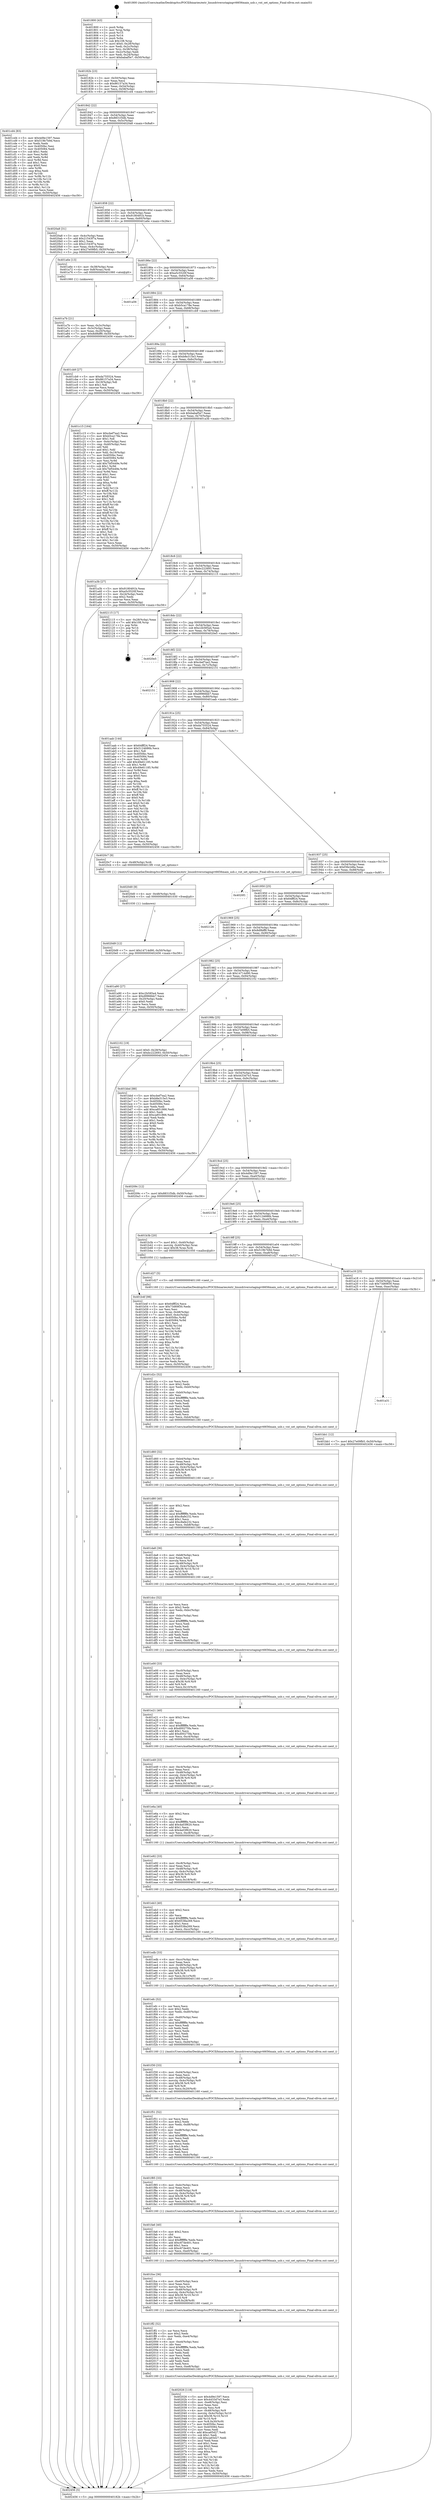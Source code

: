 digraph "0x401800" {
  label = "0x401800 (/mnt/c/Users/mathe/Desktop/tcc/POCII/binaries/extr_linuxdriversstagingvt6656main_usb.c_vnt_set_options_Final-ollvm.out::main(0))"
  labelloc = "t"
  node[shape=record]

  Entry [label="",width=0.3,height=0.3,shape=circle,fillcolor=black,style=filled]
  "0x40182b" [label="{
     0x40182b [23]\l
     | [instrs]\l
     &nbsp;&nbsp;0x40182b \<+3\>: mov -0x50(%rbp),%eax\l
     &nbsp;&nbsp;0x40182e \<+2\>: mov %eax,%ecx\l
     &nbsp;&nbsp;0x401830 \<+6\>: sub $0x86157a34,%ecx\l
     &nbsp;&nbsp;0x401836 \<+3\>: mov %eax,-0x54(%rbp)\l
     &nbsp;&nbsp;0x401839 \<+3\>: mov %ecx,-0x58(%rbp)\l
     &nbsp;&nbsp;0x40183c \<+6\>: je 0000000000401cd4 \<main+0x4d4\>\l
  }"]
  "0x401cd4" [label="{
     0x401cd4 [83]\l
     | [instrs]\l
     &nbsp;&nbsp;0x401cd4 \<+5\>: mov $0x4d9e1597,%eax\l
     &nbsp;&nbsp;0x401cd9 \<+5\>: mov $0x519b7b9d,%ecx\l
     &nbsp;&nbsp;0x401cde \<+2\>: xor %edx,%edx\l
     &nbsp;&nbsp;0x401ce0 \<+7\>: mov 0x4050bc,%esi\l
     &nbsp;&nbsp;0x401ce7 \<+7\>: mov 0x405084,%edi\l
     &nbsp;&nbsp;0x401cee \<+3\>: sub $0x1,%edx\l
     &nbsp;&nbsp;0x401cf1 \<+3\>: mov %esi,%r8d\l
     &nbsp;&nbsp;0x401cf4 \<+3\>: add %edx,%r8d\l
     &nbsp;&nbsp;0x401cf7 \<+4\>: imul %r8d,%esi\l
     &nbsp;&nbsp;0x401cfb \<+3\>: and $0x1,%esi\l
     &nbsp;&nbsp;0x401cfe \<+3\>: cmp $0x0,%esi\l
     &nbsp;&nbsp;0x401d01 \<+4\>: sete %r9b\l
     &nbsp;&nbsp;0x401d05 \<+3\>: cmp $0xa,%edi\l
     &nbsp;&nbsp;0x401d08 \<+4\>: setl %r10b\l
     &nbsp;&nbsp;0x401d0c \<+3\>: mov %r9b,%r11b\l
     &nbsp;&nbsp;0x401d0f \<+3\>: and %r10b,%r11b\l
     &nbsp;&nbsp;0x401d12 \<+3\>: xor %r10b,%r9b\l
     &nbsp;&nbsp;0x401d15 \<+3\>: or %r9b,%r11b\l
     &nbsp;&nbsp;0x401d18 \<+4\>: test $0x1,%r11b\l
     &nbsp;&nbsp;0x401d1c \<+3\>: cmovne %ecx,%eax\l
     &nbsp;&nbsp;0x401d1f \<+3\>: mov %eax,-0x50(%rbp)\l
     &nbsp;&nbsp;0x401d22 \<+5\>: jmp 0000000000402456 \<main+0xc56\>\l
  }"]
  "0x401842" [label="{
     0x401842 [22]\l
     | [instrs]\l
     &nbsp;&nbsp;0x401842 \<+5\>: jmp 0000000000401847 \<main+0x47\>\l
     &nbsp;&nbsp;0x401847 \<+3\>: mov -0x54(%rbp),%eax\l
     &nbsp;&nbsp;0x40184a \<+5\>: sub $0x8831f3db,%eax\l
     &nbsp;&nbsp;0x40184f \<+3\>: mov %eax,-0x5c(%rbp)\l
     &nbsp;&nbsp;0x401852 \<+6\>: je 00000000004020a8 \<main+0x8a8\>\l
  }"]
  Exit [label="",width=0.3,height=0.3,shape=circle,fillcolor=black,style=filled,peripheries=2]
  "0x4020a8" [label="{
     0x4020a8 [31]\l
     | [instrs]\l
     &nbsp;&nbsp;0x4020a8 \<+3\>: mov -0x4c(%rbp),%eax\l
     &nbsp;&nbsp;0x4020ab \<+5\>: add $0x21543f7a,%eax\l
     &nbsp;&nbsp;0x4020b0 \<+3\>: add $0x1,%eax\l
     &nbsp;&nbsp;0x4020b3 \<+5\>: sub $0x21543f7a,%eax\l
     &nbsp;&nbsp;0x4020b8 \<+3\>: mov %eax,-0x4c(%rbp)\l
     &nbsp;&nbsp;0x4020bb \<+7\>: movl $0x27e09fb5,-0x50(%rbp)\l
     &nbsp;&nbsp;0x4020c2 \<+5\>: jmp 0000000000402456 \<main+0xc56\>\l
  }"]
  "0x401858" [label="{
     0x401858 [22]\l
     | [instrs]\l
     &nbsp;&nbsp;0x401858 \<+5\>: jmp 000000000040185d \<main+0x5d\>\l
     &nbsp;&nbsp;0x40185d \<+3\>: mov -0x54(%rbp),%eax\l
     &nbsp;&nbsp;0x401860 \<+5\>: sub $0x9180491b,%eax\l
     &nbsp;&nbsp;0x401865 \<+3\>: mov %eax,-0x60(%rbp)\l
     &nbsp;&nbsp;0x401868 \<+6\>: je 0000000000401a6e \<main+0x26e\>\l
  }"]
  "0x4020d9" [label="{
     0x4020d9 [12]\l
     | [instrs]\l
     &nbsp;&nbsp;0x4020d9 \<+7\>: movl $0x14714d90,-0x50(%rbp)\l
     &nbsp;&nbsp;0x4020e0 \<+5\>: jmp 0000000000402456 \<main+0xc56\>\l
  }"]
  "0x401a6e" [label="{
     0x401a6e [13]\l
     | [instrs]\l
     &nbsp;&nbsp;0x401a6e \<+4\>: mov -0x38(%rbp),%rax\l
     &nbsp;&nbsp;0x401a72 \<+4\>: mov 0x8(%rax),%rdi\l
     &nbsp;&nbsp;0x401a76 \<+5\>: call 0000000000401060 \<atoi@plt\>\l
     | [calls]\l
     &nbsp;&nbsp;0x401060 \{1\} (unknown)\l
  }"]
  "0x40186e" [label="{
     0x40186e [22]\l
     | [instrs]\l
     &nbsp;&nbsp;0x40186e \<+5\>: jmp 0000000000401873 \<main+0x73\>\l
     &nbsp;&nbsp;0x401873 \<+3\>: mov -0x54(%rbp),%eax\l
     &nbsp;&nbsp;0x401876 \<+5\>: sub $0xa5c5520f,%eax\l
     &nbsp;&nbsp;0x40187b \<+3\>: mov %eax,-0x64(%rbp)\l
     &nbsp;&nbsp;0x40187e \<+6\>: je 0000000000401a56 \<main+0x256\>\l
  }"]
  "0x4020d0" [label="{
     0x4020d0 [9]\l
     | [instrs]\l
     &nbsp;&nbsp;0x4020d0 \<+4\>: mov -0x48(%rbp),%rdi\l
     &nbsp;&nbsp;0x4020d4 \<+5\>: call 0000000000401030 \<free@plt\>\l
     | [calls]\l
     &nbsp;&nbsp;0x401030 \{1\} (unknown)\l
  }"]
  "0x401a56" [label="{
     0x401a56\l
  }", style=dashed]
  "0x401884" [label="{
     0x401884 [22]\l
     | [instrs]\l
     &nbsp;&nbsp;0x401884 \<+5\>: jmp 0000000000401889 \<main+0x89\>\l
     &nbsp;&nbsp;0x401889 \<+3\>: mov -0x54(%rbp),%eax\l
     &nbsp;&nbsp;0x40188c \<+5\>: sub $0xb5ca178e,%eax\l
     &nbsp;&nbsp;0x401891 \<+3\>: mov %eax,-0x68(%rbp)\l
     &nbsp;&nbsp;0x401894 \<+6\>: je 0000000000401cb9 \<main+0x4b9\>\l
  }"]
  "0x402026" [label="{
     0x402026 [118]\l
     | [instrs]\l
     &nbsp;&nbsp;0x402026 \<+5\>: mov $0x4d9e1597,%ecx\l
     &nbsp;&nbsp;0x40202b \<+5\>: mov $0x4433d7e3,%edx\l
     &nbsp;&nbsp;0x402030 \<+6\>: mov -0xe8(%rbp),%esi\l
     &nbsp;&nbsp;0x402036 \<+3\>: imul %eax,%esi\l
     &nbsp;&nbsp;0x402039 \<+3\>: movslq %esi,%r8\l
     &nbsp;&nbsp;0x40203c \<+4\>: mov -0x48(%rbp),%r9\l
     &nbsp;&nbsp;0x402040 \<+4\>: movslq -0x4c(%rbp),%r10\l
     &nbsp;&nbsp;0x402044 \<+4\>: imul $0x38,%r10,%r10\l
     &nbsp;&nbsp;0x402048 \<+3\>: add %r10,%r9\l
     &nbsp;&nbsp;0x40204b \<+4\>: mov %r8,0x30(%r9)\l
     &nbsp;&nbsp;0x40204f \<+7\>: mov 0x4050bc,%eax\l
     &nbsp;&nbsp;0x402056 \<+7\>: mov 0x405084,%esi\l
     &nbsp;&nbsp;0x40205d \<+2\>: mov %eax,%edi\l
     &nbsp;&nbsp;0x40205f \<+6\>: add $0xca65d27,%edi\l
     &nbsp;&nbsp;0x402065 \<+3\>: sub $0x1,%edi\l
     &nbsp;&nbsp;0x402068 \<+6\>: sub $0xca65d27,%edi\l
     &nbsp;&nbsp;0x40206e \<+3\>: imul %edi,%eax\l
     &nbsp;&nbsp;0x402071 \<+3\>: and $0x1,%eax\l
     &nbsp;&nbsp;0x402074 \<+3\>: cmp $0x0,%eax\l
     &nbsp;&nbsp;0x402077 \<+4\>: sete %r11b\l
     &nbsp;&nbsp;0x40207b \<+3\>: cmp $0xa,%esi\l
     &nbsp;&nbsp;0x40207e \<+3\>: setl %bl\l
     &nbsp;&nbsp;0x402081 \<+3\>: mov %r11b,%r14b\l
     &nbsp;&nbsp;0x402084 \<+3\>: and %bl,%r14b\l
     &nbsp;&nbsp;0x402087 \<+3\>: xor %bl,%r11b\l
     &nbsp;&nbsp;0x40208a \<+3\>: or %r11b,%r14b\l
     &nbsp;&nbsp;0x40208d \<+4\>: test $0x1,%r14b\l
     &nbsp;&nbsp;0x402091 \<+3\>: cmovne %edx,%ecx\l
     &nbsp;&nbsp;0x402094 \<+3\>: mov %ecx,-0x50(%rbp)\l
     &nbsp;&nbsp;0x402097 \<+5\>: jmp 0000000000402456 \<main+0xc56\>\l
  }"]
  "0x401cb9" [label="{
     0x401cb9 [27]\l
     | [instrs]\l
     &nbsp;&nbsp;0x401cb9 \<+5\>: mov $0xda755524,%eax\l
     &nbsp;&nbsp;0x401cbe \<+5\>: mov $0x86157a34,%ecx\l
     &nbsp;&nbsp;0x401cc3 \<+3\>: mov -0x19(%rbp),%dl\l
     &nbsp;&nbsp;0x401cc6 \<+3\>: test $0x1,%dl\l
     &nbsp;&nbsp;0x401cc9 \<+3\>: cmovne %ecx,%eax\l
     &nbsp;&nbsp;0x401ccc \<+3\>: mov %eax,-0x50(%rbp)\l
     &nbsp;&nbsp;0x401ccf \<+5\>: jmp 0000000000402456 \<main+0xc56\>\l
  }"]
  "0x40189a" [label="{
     0x40189a [22]\l
     | [instrs]\l
     &nbsp;&nbsp;0x40189a \<+5\>: jmp 000000000040189f \<main+0x9f\>\l
     &nbsp;&nbsp;0x40189f \<+3\>: mov -0x54(%rbp),%eax\l
     &nbsp;&nbsp;0x4018a2 \<+5\>: sub $0xb8e315e3,%eax\l
     &nbsp;&nbsp;0x4018a7 \<+3\>: mov %eax,-0x6c(%rbp)\l
     &nbsp;&nbsp;0x4018aa \<+6\>: je 0000000000401c15 \<main+0x415\>\l
  }"]
  "0x401ff2" [label="{
     0x401ff2 [52]\l
     | [instrs]\l
     &nbsp;&nbsp;0x401ff2 \<+2\>: xor %ecx,%ecx\l
     &nbsp;&nbsp;0x401ff4 \<+5\>: mov $0x2,%edx\l
     &nbsp;&nbsp;0x401ff9 \<+6\>: mov %edx,-0xe4(%rbp)\l
     &nbsp;&nbsp;0x401fff \<+1\>: cltd\l
     &nbsp;&nbsp;0x402000 \<+6\>: mov -0xe4(%rbp),%esi\l
     &nbsp;&nbsp;0x402006 \<+2\>: idiv %esi\l
     &nbsp;&nbsp;0x402008 \<+6\>: imul $0xfffffffe,%edx,%edx\l
     &nbsp;&nbsp;0x40200e \<+2\>: mov %ecx,%edi\l
     &nbsp;&nbsp;0x402010 \<+2\>: sub %edx,%edi\l
     &nbsp;&nbsp;0x402012 \<+2\>: mov %ecx,%edx\l
     &nbsp;&nbsp;0x402014 \<+3\>: sub $0x1,%edx\l
     &nbsp;&nbsp;0x402017 \<+2\>: add %edx,%edi\l
     &nbsp;&nbsp;0x402019 \<+2\>: sub %edi,%ecx\l
     &nbsp;&nbsp;0x40201b \<+6\>: mov %ecx,-0xe8(%rbp)\l
     &nbsp;&nbsp;0x402021 \<+5\>: call 0000000000401160 \<next_i\>\l
     | [calls]\l
     &nbsp;&nbsp;0x401160 \{1\} (/mnt/c/Users/mathe/Desktop/tcc/POCII/binaries/extr_linuxdriversstagingvt6656main_usb.c_vnt_set_options_Final-ollvm.out::next_i)\l
  }"]
  "0x401c15" [label="{
     0x401c15 [164]\l
     | [instrs]\l
     &nbsp;&nbsp;0x401c15 \<+5\>: mov $0xcbef7ea2,%eax\l
     &nbsp;&nbsp;0x401c1a \<+5\>: mov $0xb5ca178e,%ecx\l
     &nbsp;&nbsp;0x401c1f \<+2\>: mov $0x1,%dl\l
     &nbsp;&nbsp;0x401c21 \<+3\>: mov -0x4c(%rbp),%esi\l
     &nbsp;&nbsp;0x401c24 \<+3\>: cmp -0x40(%rbp),%esi\l
     &nbsp;&nbsp;0x401c27 \<+4\>: setl %dil\l
     &nbsp;&nbsp;0x401c2b \<+4\>: and $0x1,%dil\l
     &nbsp;&nbsp;0x401c2f \<+4\>: mov %dil,-0x19(%rbp)\l
     &nbsp;&nbsp;0x401c33 \<+7\>: mov 0x4050bc,%esi\l
     &nbsp;&nbsp;0x401c3a \<+8\>: mov 0x405084,%r8d\l
     &nbsp;&nbsp;0x401c42 \<+3\>: mov %esi,%r9d\l
     &nbsp;&nbsp;0x401c45 \<+7\>: add $0x7bf5449e,%r9d\l
     &nbsp;&nbsp;0x401c4c \<+4\>: sub $0x1,%r9d\l
     &nbsp;&nbsp;0x401c50 \<+7\>: sub $0x7bf5449e,%r9d\l
     &nbsp;&nbsp;0x401c57 \<+4\>: imul %r9d,%esi\l
     &nbsp;&nbsp;0x401c5b \<+3\>: and $0x1,%esi\l
     &nbsp;&nbsp;0x401c5e \<+3\>: cmp $0x0,%esi\l
     &nbsp;&nbsp;0x401c61 \<+4\>: sete %dil\l
     &nbsp;&nbsp;0x401c65 \<+4\>: cmp $0xa,%r8d\l
     &nbsp;&nbsp;0x401c69 \<+4\>: setl %r10b\l
     &nbsp;&nbsp;0x401c6d \<+3\>: mov %dil,%r11b\l
     &nbsp;&nbsp;0x401c70 \<+4\>: xor $0xff,%r11b\l
     &nbsp;&nbsp;0x401c74 \<+3\>: mov %r10b,%bl\l
     &nbsp;&nbsp;0x401c77 \<+3\>: xor $0xff,%bl\l
     &nbsp;&nbsp;0x401c7a \<+3\>: xor $0x1,%dl\l
     &nbsp;&nbsp;0x401c7d \<+3\>: mov %r11b,%r14b\l
     &nbsp;&nbsp;0x401c80 \<+4\>: and $0xff,%r14b\l
     &nbsp;&nbsp;0x401c84 \<+3\>: and %dl,%dil\l
     &nbsp;&nbsp;0x401c87 \<+3\>: mov %bl,%r15b\l
     &nbsp;&nbsp;0x401c8a \<+4\>: and $0xff,%r15b\l
     &nbsp;&nbsp;0x401c8e \<+3\>: and %dl,%r10b\l
     &nbsp;&nbsp;0x401c91 \<+3\>: or %dil,%r14b\l
     &nbsp;&nbsp;0x401c94 \<+3\>: or %r10b,%r15b\l
     &nbsp;&nbsp;0x401c97 \<+3\>: xor %r15b,%r14b\l
     &nbsp;&nbsp;0x401c9a \<+3\>: or %bl,%r11b\l
     &nbsp;&nbsp;0x401c9d \<+4\>: xor $0xff,%r11b\l
     &nbsp;&nbsp;0x401ca1 \<+3\>: or $0x1,%dl\l
     &nbsp;&nbsp;0x401ca4 \<+3\>: and %dl,%r11b\l
     &nbsp;&nbsp;0x401ca7 \<+3\>: or %r11b,%r14b\l
     &nbsp;&nbsp;0x401caa \<+4\>: test $0x1,%r14b\l
     &nbsp;&nbsp;0x401cae \<+3\>: cmovne %ecx,%eax\l
     &nbsp;&nbsp;0x401cb1 \<+3\>: mov %eax,-0x50(%rbp)\l
     &nbsp;&nbsp;0x401cb4 \<+5\>: jmp 0000000000402456 \<main+0xc56\>\l
  }"]
  "0x4018b0" [label="{
     0x4018b0 [22]\l
     | [instrs]\l
     &nbsp;&nbsp;0x4018b0 \<+5\>: jmp 00000000004018b5 \<main+0xb5\>\l
     &nbsp;&nbsp;0x4018b5 \<+3\>: mov -0x54(%rbp),%eax\l
     &nbsp;&nbsp;0x4018b8 \<+5\>: sub $0xbabaf5e7,%eax\l
     &nbsp;&nbsp;0x4018bd \<+3\>: mov %eax,-0x70(%rbp)\l
     &nbsp;&nbsp;0x4018c0 \<+6\>: je 0000000000401a3b \<main+0x23b\>\l
  }"]
  "0x401fce" [label="{
     0x401fce [36]\l
     | [instrs]\l
     &nbsp;&nbsp;0x401fce \<+6\>: mov -0xe0(%rbp),%ecx\l
     &nbsp;&nbsp;0x401fd4 \<+3\>: imul %eax,%ecx\l
     &nbsp;&nbsp;0x401fd7 \<+3\>: movslq %ecx,%r8\l
     &nbsp;&nbsp;0x401fda \<+4\>: mov -0x48(%rbp),%r9\l
     &nbsp;&nbsp;0x401fde \<+4\>: movslq -0x4c(%rbp),%r10\l
     &nbsp;&nbsp;0x401fe2 \<+4\>: imul $0x38,%r10,%r10\l
     &nbsp;&nbsp;0x401fe6 \<+3\>: add %r10,%r9\l
     &nbsp;&nbsp;0x401fe9 \<+4\>: mov %r8,0x28(%r9)\l
     &nbsp;&nbsp;0x401fed \<+5\>: call 0000000000401160 \<next_i\>\l
     | [calls]\l
     &nbsp;&nbsp;0x401160 \{1\} (/mnt/c/Users/mathe/Desktop/tcc/POCII/binaries/extr_linuxdriversstagingvt6656main_usb.c_vnt_set_options_Final-ollvm.out::next_i)\l
  }"]
  "0x401a3b" [label="{
     0x401a3b [27]\l
     | [instrs]\l
     &nbsp;&nbsp;0x401a3b \<+5\>: mov $0x9180491b,%eax\l
     &nbsp;&nbsp;0x401a40 \<+5\>: mov $0xa5c5520f,%ecx\l
     &nbsp;&nbsp;0x401a45 \<+3\>: mov -0x24(%rbp),%edx\l
     &nbsp;&nbsp;0x401a48 \<+3\>: cmp $0x2,%edx\l
     &nbsp;&nbsp;0x401a4b \<+3\>: cmovne %ecx,%eax\l
     &nbsp;&nbsp;0x401a4e \<+3\>: mov %eax,-0x50(%rbp)\l
     &nbsp;&nbsp;0x401a51 \<+5\>: jmp 0000000000402456 \<main+0xc56\>\l
  }"]
  "0x4018c6" [label="{
     0x4018c6 [22]\l
     | [instrs]\l
     &nbsp;&nbsp;0x4018c6 \<+5\>: jmp 00000000004018cb \<main+0xcb\>\l
     &nbsp;&nbsp;0x4018cb \<+3\>: mov -0x54(%rbp),%eax\l
     &nbsp;&nbsp;0x4018ce \<+5\>: sub $0xbc222693,%eax\l
     &nbsp;&nbsp;0x4018d3 \<+3\>: mov %eax,-0x74(%rbp)\l
     &nbsp;&nbsp;0x4018d6 \<+6\>: je 0000000000402115 \<main+0x915\>\l
  }"]
  "0x402456" [label="{
     0x402456 [5]\l
     | [instrs]\l
     &nbsp;&nbsp;0x402456 \<+5\>: jmp 000000000040182b \<main+0x2b\>\l
  }"]
  "0x401800" [label="{
     0x401800 [43]\l
     | [instrs]\l
     &nbsp;&nbsp;0x401800 \<+1\>: push %rbp\l
     &nbsp;&nbsp;0x401801 \<+3\>: mov %rsp,%rbp\l
     &nbsp;&nbsp;0x401804 \<+2\>: push %r15\l
     &nbsp;&nbsp;0x401806 \<+2\>: push %r14\l
     &nbsp;&nbsp;0x401808 \<+1\>: push %rbx\l
     &nbsp;&nbsp;0x401809 \<+7\>: sub $0x108,%rsp\l
     &nbsp;&nbsp;0x401810 \<+7\>: movl $0x0,-0x28(%rbp)\l
     &nbsp;&nbsp;0x401817 \<+3\>: mov %edi,-0x2c(%rbp)\l
     &nbsp;&nbsp;0x40181a \<+4\>: mov %rsi,-0x38(%rbp)\l
     &nbsp;&nbsp;0x40181e \<+3\>: mov -0x2c(%rbp),%edi\l
     &nbsp;&nbsp;0x401821 \<+3\>: mov %edi,-0x24(%rbp)\l
     &nbsp;&nbsp;0x401824 \<+7\>: movl $0xbabaf5e7,-0x50(%rbp)\l
  }"]
  "0x401a7b" [label="{
     0x401a7b [21]\l
     | [instrs]\l
     &nbsp;&nbsp;0x401a7b \<+3\>: mov %eax,-0x3c(%rbp)\l
     &nbsp;&nbsp;0x401a7e \<+3\>: mov -0x3c(%rbp),%eax\l
     &nbsp;&nbsp;0x401a81 \<+3\>: mov %eax,-0x20(%rbp)\l
     &nbsp;&nbsp;0x401a84 \<+7\>: movl $0x8d9bff9,-0x50(%rbp)\l
     &nbsp;&nbsp;0x401a8b \<+5\>: jmp 0000000000402456 \<main+0xc56\>\l
  }"]
  "0x401fa6" [label="{
     0x401fa6 [40]\l
     | [instrs]\l
     &nbsp;&nbsp;0x401fa6 \<+5\>: mov $0x2,%ecx\l
     &nbsp;&nbsp;0x401fab \<+1\>: cltd\l
     &nbsp;&nbsp;0x401fac \<+2\>: idiv %ecx\l
     &nbsp;&nbsp;0x401fae \<+6\>: imul $0xfffffffe,%edx,%ecx\l
     &nbsp;&nbsp;0x401fb4 \<+6\>: add $0xc67de401,%ecx\l
     &nbsp;&nbsp;0x401fba \<+3\>: add $0x1,%ecx\l
     &nbsp;&nbsp;0x401fbd \<+6\>: sub $0xc67de401,%ecx\l
     &nbsp;&nbsp;0x401fc3 \<+6\>: mov %ecx,-0xe0(%rbp)\l
     &nbsp;&nbsp;0x401fc9 \<+5\>: call 0000000000401160 \<next_i\>\l
     | [calls]\l
     &nbsp;&nbsp;0x401160 \{1\} (/mnt/c/Users/mathe/Desktop/tcc/POCII/binaries/extr_linuxdriversstagingvt6656main_usb.c_vnt_set_options_Final-ollvm.out::next_i)\l
  }"]
  "0x402115" [label="{
     0x402115 [17]\l
     | [instrs]\l
     &nbsp;&nbsp;0x402115 \<+3\>: mov -0x28(%rbp),%eax\l
     &nbsp;&nbsp;0x402118 \<+7\>: add $0x108,%rsp\l
     &nbsp;&nbsp;0x40211f \<+1\>: pop %rbx\l
     &nbsp;&nbsp;0x402120 \<+2\>: pop %r14\l
     &nbsp;&nbsp;0x402122 \<+2\>: pop %r15\l
     &nbsp;&nbsp;0x402124 \<+1\>: pop %rbp\l
     &nbsp;&nbsp;0x402125 \<+1\>: ret\l
  }"]
  "0x4018dc" [label="{
     0x4018dc [22]\l
     | [instrs]\l
     &nbsp;&nbsp;0x4018dc \<+5\>: jmp 00000000004018e1 \<main+0xe1\>\l
     &nbsp;&nbsp;0x4018e1 \<+3\>: mov -0x54(%rbp),%eax\l
     &nbsp;&nbsp;0x4018e4 \<+5\>: sub $0xc2b585a4,%eax\l
     &nbsp;&nbsp;0x4018e9 \<+3\>: mov %eax,-0x78(%rbp)\l
     &nbsp;&nbsp;0x4018ec \<+6\>: je 00000000004020e5 \<main+0x8e5\>\l
  }"]
  "0x401f85" [label="{
     0x401f85 [33]\l
     | [instrs]\l
     &nbsp;&nbsp;0x401f85 \<+6\>: mov -0xdc(%rbp),%ecx\l
     &nbsp;&nbsp;0x401f8b \<+3\>: imul %eax,%ecx\l
     &nbsp;&nbsp;0x401f8e \<+4\>: mov -0x48(%rbp),%r8\l
     &nbsp;&nbsp;0x401f92 \<+4\>: movslq -0x4c(%rbp),%r9\l
     &nbsp;&nbsp;0x401f96 \<+4\>: imul $0x38,%r9,%r9\l
     &nbsp;&nbsp;0x401f9a \<+3\>: add %r9,%r8\l
     &nbsp;&nbsp;0x401f9d \<+4\>: mov %ecx,0x24(%r8)\l
     &nbsp;&nbsp;0x401fa1 \<+5\>: call 0000000000401160 \<next_i\>\l
     | [calls]\l
     &nbsp;&nbsp;0x401160 \{1\} (/mnt/c/Users/mathe/Desktop/tcc/POCII/binaries/extr_linuxdriversstagingvt6656main_usb.c_vnt_set_options_Final-ollvm.out::next_i)\l
  }"]
  "0x4020e5" [label="{
     0x4020e5\l
  }", style=dashed]
  "0x4018f2" [label="{
     0x4018f2 [22]\l
     | [instrs]\l
     &nbsp;&nbsp;0x4018f2 \<+5\>: jmp 00000000004018f7 \<main+0xf7\>\l
     &nbsp;&nbsp;0x4018f7 \<+3\>: mov -0x54(%rbp),%eax\l
     &nbsp;&nbsp;0x4018fa \<+5\>: sub $0xcbef7ea2,%eax\l
     &nbsp;&nbsp;0x4018ff \<+3\>: mov %eax,-0x7c(%rbp)\l
     &nbsp;&nbsp;0x401902 \<+6\>: je 0000000000402151 \<main+0x951\>\l
  }"]
  "0x401f51" [label="{
     0x401f51 [52]\l
     | [instrs]\l
     &nbsp;&nbsp;0x401f51 \<+2\>: xor %ecx,%ecx\l
     &nbsp;&nbsp;0x401f53 \<+5\>: mov $0x2,%edx\l
     &nbsp;&nbsp;0x401f58 \<+6\>: mov %edx,-0xd8(%rbp)\l
     &nbsp;&nbsp;0x401f5e \<+1\>: cltd\l
     &nbsp;&nbsp;0x401f5f \<+6\>: mov -0xd8(%rbp),%esi\l
     &nbsp;&nbsp;0x401f65 \<+2\>: idiv %esi\l
     &nbsp;&nbsp;0x401f67 \<+6\>: imul $0xfffffffe,%edx,%edx\l
     &nbsp;&nbsp;0x401f6d \<+2\>: mov %ecx,%edi\l
     &nbsp;&nbsp;0x401f6f \<+2\>: sub %edx,%edi\l
     &nbsp;&nbsp;0x401f71 \<+2\>: mov %ecx,%edx\l
     &nbsp;&nbsp;0x401f73 \<+3\>: sub $0x1,%edx\l
     &nbsp;&nbsp;0x401f76 \<+2\>: add %edx,%edi\l
     &nbsp;&nbsp;0x401f78 \<+2\>: sub %edi,%ecx\l
     &nbsp;&nbsp;0x401f7a \<+6\>: mov %ecx,-0xdc(%rbp)\l
     &nbsp;&nbsp;0x401f80 \<+5\>: call 0000000000401160 \<next_i\>\l
     | [calls]\l
     &nbsp;&nbsp;0x401160 \{1\} (/mnt/c/Users/mathe/Desktop/tcc/POCII/binaries/extr_linuxdriversstagingvt6656main_usb.c_vnt_set_options_Final-ollvm.out::next_i)\l
  }"]
  "0x402151" [label="{
     0x402151\l
  }", style=dashed]
  "0x401908" [label="{
     0x401908 [22]\l
     | [instrs]\l
     &nbsp;&nbsp;0x401908 \<+5\>: jmp 000000000040190d \<main+0x10d\>\l
     &nbsp;&nbsp;0x40190d \<+3\>: mov -0x54(%rbp),%eax\l
     &nbsp;&nbsp;0x401910 \<+5\>: sub $0xd9966bb7,%eax\l
     &nbsp;&nbsp;0x401915 \<+3\>: mov %eax,-0x80(%rbp)\l
     &nbsp;&nbsp;0x401918 \<+6\>: je 0000000000401aab \<main+0x2ab\>\l
  }"]
  "0x401f30" [label="{
     0x401f30 [33]\l
     | [instrs]\l
     &nbsp;&nbsp;0x401f30 \<+6\>: mov -0xd4(%rbp),%ecx\l
     &nbsp;&nbsp;0x401f36 \<+3\>: imul %eax,%ecx\l
     &nbsp;&nbsp;0x401f39 \<+4\>: mov -0x48(%rbp),%r8\l
     &nbsp;&nbsp;0x401f3d \<+4\>: movslq -0x4c(%rbp),%r9\l
     &nbsp;&nbsp;0x401f41 \<+4\>: imul $0x38,%r9,%r9\l
     &nbsp;&nbsp;0x401f45 \<+3\>: add %r9,%r8\l
     &nbsp;&nbsp;0x401f48 \<+4\>: mov %ecx,0x20(%r8)\l
     &nbsp;&nbsp;0x401f4c \<+5\>: call 0000000000401160 \<next_i\>\l
     | [calls]\l
     &nbsp;&nbsp;0x401160 \{1\} (/mnt/c/Users/mathe/Desktop/tcc/POCII/binaries/extr_linuxdriversstagingvt6656main_usb.c_vnt_set_options_Final-ollvm.out::next_i)\l
  }"]
  "0x401aab" [label="{
     0x401aab [144]\l
     | [instrs]\l
     &nbsp;&nbsp;0x401aab \<+5\>: mov $0x64fff24,%eax\l
     &nbsp;&nbsp;0x401ab0 \<+5\>: mov $0x5124686b,%ecx\l
     &nbsp;&nbsp;0x401ab5 \<+2\>: mov $0x1,%dl\l
     &nbsp;&nbsp;0x401ab7 \<+7\>: mov 0x4050bc,%esi\l
     &nbsp;&nbsp;0x401abe \<+7\>: mov 0x405084,%edi\l
     &nbsp;&nbsp;0x401ac5 \<+3\>: mov %esi,%r8d\l
     &nbsp;&nbsp;0x401ac8 \<+7\>: add $0x49e61185,%r8d\l
     &nbsp;&nbsp;0x401acf \<+4\>: sub $0x1,%r8d\l
     &nbsp;&nbsp;0x401ad3 \<+7\>: sub $0x49e61185,%r8d\l
     &nbsp;&nbsp;0x401ada \<+4\>: imul %r8d,%esi\l
     &nbsp;&nbsp;0x401ade \<+3\>: and $0x1,%esi\l
     &nbsp;&nbsp;0x401ae1 \<+3\>: cmp $0x0,%esi\l
     &nbsp;&nbsp;0x401ae4 \<+4\>: sete %r9b\l
     &nbsp;&nbsp;0x401ae8 \<+3\>: cmp $0xa,%edi\l
     &nbsp;&nbsp;0x401aeb \<+4\>: setl %r10b\l
     &nbsp;&nbsp;0x401aef \<+3\>: mov %r9b,%r11b\l
     &nbsp;&nbsp;0x401af2 \<+4\>: xor $0xff,%r11b\l
     &nbsp;&nbsp;0x401af6 \<+3\>: mov %r10b,%bl\l
     &nbsp;&nbsp;0x401af9 \<+3\>: xor $0xff,%bl\l
     &nbsp;&nbsp;0x401afc \<+3\>: xor $0x0,%dl\l
     &nbsp;&nbsp;0x401aff \<+3\>: mov %r11b,%r14b\l
     &nbsp;&nbsp;0x401b02 \<+4\>: and $0x0,%r14b\l
     &nbsp;&nbsp;0x401b06 \<+3\>: and %dl,%r9b\l
     &nbsp;&nbsp;0x401b09 \<+3\>: mov %bl,%r15b\l
     &nbsp;&nbsp;0x401b0c \<+4\>: and $0x0,%r15b\l
     &nbsp;&nbsp;0x401b10 \<+3\>: and %dl,%r10b\l
     &nbsp;&nbsp;0x401b13 \<+3\>: or %r9b,%r14b\l
     &nbsp;&nbsp;0x401b16 \<+3\>: or %r10b,%r15b\l
     &nbsp;&nbsp;0x401b19 \<+3\>: xor %r15b,%r14b\l
     &nbsp;&nbsp;0x401b1c \<+3\>: or %bl,%r11b\l
     &nbsp;&nbsp;0x401b1f \<+4\>: xor $0xff,%r11b\l
     &nbsp;&nbsp;0x401b23 \<+3\>: or $0x0,%dl\l
     &nbsp;&nbsp;0x401b26 \<+3\>: and %dl,%r11b\l
     &nbsp;&nbsp;0x401b29 \<+3\>: or %r11b,%r14b\l
     &nbsp;&nbsp;0x401b2c \<+4\>: test $0x1,%r14b\l
     &nbsp;&nbsp;0x401b30 \<+3\>: cmovne %ecx,%eax\l
     &nbsp;&nbsp;0x401b33 \<+3\>: mov %eax,-0x50(%rbp)\l
     &nbsp;&nbsp;0x401b36 \<+5\>: jmp 0000000000402456 \<main+0xc56\>\l
  }"]
  "0x40191e" [label="{
     0x40191e [25]\l
     | [instrs]\l
     &nbsp;&nbsp;0x40191e \<+5\>: jmp 0000000000401923 \<main+0x123\>\l
     &nbsp;&nbsp;0x401923 \<+3\>: mov -0x54(%rbp),%eax\l
     &nbsp;&nbsp;0x401926 \<+5\>: sub $0xda755524,%eax\l
     &nbsp;&nbsp;0x40192b \<+6\>: mov %eax,-0x84(%rbp)\l
     &nbsp;&nbsp;0x401931 \<+6\>: je 00000000004020c7 \<main+0x8c7\>\l
  }"]
  "0x401efc" [label="{
     0x401efc [52]\l
     | [instrs]\l
     &nbsp;&nbsp;0x401efc \<+2\>: xor %ecx,%ecx\l
     &nbsp;&nbsp;0x401efe \<+5\>: mov $0x2,%edx\l
     &nbsp;&nbsp;0x401f03 \<+6\>: mov %edx,-0xd0(%rbp)\l
     &nbsp;&nbsp;0x401f09 \<+1\>: cltd\l
     &nbsp;&nbsp;0x401f0a \<+6\>: mov -0xd0(%rbp),%esi\l
     &nbsp;&nbsp;0x401f10 \<+2\>: idiv %esi\l
     &nbsp;&nbsp;0x401f12 \<+6\>: imul $0xfffffffe,%edx,%edx\l
     &nbsp;&nbsp;0x401f18 \<+2\>: mov %ecx,%edi\l
     &nbsp;&nbsp;0x401f1a \<+2\>: sub %edx,%edi\l
     &nbsp;&nbsp;0x401f1c \<+2\>: mov %ecx,%edx\l
     &nbsp;&nbsp;0x401f1e \<+3\>: sub $0x1,%edx\l
     &nbsp;&nbsp;0x401f21 \<+2\>: add %edx,%edi\l
     &nbsp;&nbsp;0x401f23 \<+2\>: sub %edi,%ecx\l
     &nbsp;&nbsp;0x401f25 \<+6\>: mov %ecx,-0xd4(%rbp)\l
     &nbsp;&nbsp;0x401f2b \<+5\>: call 0000000000401160 \<next_i\>\l
     | [calls]\l
     &nbsp;&nbsp;0x401160 \{1\} (/mnt/c/Users/mathe/Desktop/tcc/POCII/binaries/extr_linuxdriversstagingvt6656main_usb.c_vnt_set_options_Final-ollvm.out::next_i)\l
  }"]
  "0x4020c7" [label="{
     0x4020c7 [9]\l
     | [instrs]\l
     &nbsp;&nbsp;0x4020c7 \<+4\>: mov -0x48(%rbp),%rdi\l
     &nbsp;&nbsp;0x4020cb \<+5\>: call 00000000004013f0 \<vnt_set_options\>\l
     | [calls]\l
     &nbsp;&nbsp;0x4013f0 \{1\} (/mnt/c/Users/mathe/Desktop/tcc/POCII/binaries/extr_linuxdriversstagingvt6656main_usb.c_vnt_set_options_Final-ollvm.out::vnt_set_options)\l
  }"]
  "0x401937" [label="{
     0x401937 [25]\l
     | [instrs]\l
     &nbsp;&nbsp;0x401937 \<+5\>: jmp 000000000040193c \<main+0x13c\>\l
     &nbsp;&nbsp;0x40193c \<+3\>: mov -0x54(%rbp),%eax\l
     &nbsp;&nbsp;0x40193f \<+5\>: sub $0xf3fe2d8a,%eax\l
     &nbsp;&nbsp;0x401944 \<+6\>: mov %eax,-0x88(%rbp)\l
     &nbsp;&nbsp;0x40194a \<+6\>: je 00000000004020f1 \<main+0x8f1\>\l
  }"]
  "0x401edb" [label="{
     0x401edb [33]\l
     | [instrs]\l
     &nbsp;&nbsp;0x401edb \<+6\>: mov -0xcc(%rbp),%ecx\l
     &nbsp;&nbsp;0x401ee1 \<+3\>: imul %eax,%ecx\l
     &nbsp;&nbsp;0x401ee4 \<+4\>: mov -0x48(%rbp),%r8\l
     &nbsp;&nbsp;0x401ee8 \<+4\>: movslq -0x4c(%rbp),%r9\l
     &nbsp;&nbsp;0x401eec \<+4\>: imul $0x38,%r9,%r9\l
     &nbsp;&nbsp;0x401ef0 \<+3\>: add %r9,%r8\l
     &nbsp;&nbsp;0x401ef3 \<+4\>: mov %ecx,0x1c(%r8)\l
     &nbsp;&nbsp;0x401ef7 \<+5\>: call 0000000000401160 \<next_i\>\l
     | [calls]\l
     &nbsp;&nbsp;0x401160 \{1\} (/mnt/c/Users/mathe/Desktop/tcc/POCII/binaries/extr_linuxdriversstagingvt6656main_usb.c_vnt_set_options_Final-ollvm.out::next_i)\l
  }"]
  "0x4020f1" [label="{
     0x4020f1\l
  }", style=dashed]
  "0x401950" [label="{
     0x401950 [25]\l
     | [instrs]\l
     &nbsp;&nbsp;0x401950 \<+5\>: jmp 0000000000401955 \<main+0x155\>\l
     &nbsp;&nbsp;0x401955 \<+3\>: mov -0x54(%rbp),%eax\l
     &nbsp;&nbsp;0x401958 \<+5\>: sub $0x64fff24,%eax\l
     &nbsp;&nbsp;0x40195d \<+6\>: mov %eax,-0x8c(%rbp)\l
     &nbsp;&nbsp;0x401963 \<+6\>: je 0000000000402126 \<main+0x926\>\l
  }"]
  "0x401eb3" [label="{
     0x401eb3 [40]\l
     | [instrs]\l
     &nbsp;&nbsp;0x401eb3 \<+5\>: mov $0x2,%ecx\l
     &nbsp;&nbsp;0x401eb8 \<+1\>: cltd\l
     &nbsp;&nbsp;0x401eb9 \<+2\>: idiv %ecx\l
     &nbsp;&nbsp;0x401ebb \<+6\>: imul $0xfffffffe,%edx,%ecx\l
     &nbsp;&nbsp;0x401ec1 \<+6\>: add $0x6538a269,%ecx\l
     &nbsp;&nbsp;0x401ec7 \<+3\>: add $0x1,%ecx\l
     &nbsp;&nbsp;0x401eca \<+6\>: sub $0x6538a269,%ecx\l
     &nbsp;&nbsp;0x401ed0 \<+6\>: mov %ecx,-0xcc(%rbp)\l
     &nbsp;&nbsp;0x401ed6 \<+5\>: call 0000000000401160 \<next_i\>\l
     | [calls]\l
     &nbsp;&nbsp;0x401160 \{1\} (/mnt/c/Users/mathe/Desktop/tcc/POCII/binaries/extr_linuxdriversstagingvt6656main_usb.c_vnt_set_options_Final-ollvm.out::next_i)\l
  }"]
  "0x402126" [label="{
     0x402126\l
  }", style=dashed]
  "0x401969" [label="{
     0x401969 [25]\l
     | [instrs]\l
     &nbsp;&nbsp;0x401969 \<+5\>: jmp 000000000040196e \<main+0x16e\>\l
     &nbsp;&nbsp;0x40196e \<+3\>: mov -0x54(%rbp),%eax\l
     &nbsp;&nbsp;0x401971 \<+5\>: sub $0x8d9bff9,%eax\l
     &nbsp;&nbsp;0x401976 \<+6\>: mov %eax,-0x90(%rbp)\l
     &nbsp;&nbsp;0x40197c \<+6\>: je 0000000000401a90 \<main+0x290\>\l
  }"]
  "0x401e92" [label="{
     0x401e92 [33]\l
     | [instrs]\l
     &nbsp;&nbsp;0x401e92 \<+6\>: mov -0xc8(%rbp),%ecx\l
     &nbsp;&nbsp;0x401e98 \<+3\>: imul %eax,%ecx\l
     &nbsp;&nbsp;0x401e9b \<+4\>: mov -0x48(%rbp),%r8\l
     &nbsp;&nbsp;0x401e9f \<+4\>: movslq -0x4c(%rbp),%r9\l
     &nbsp;&nbsp;0x401ea3 \<+4\>: imul $0x38,%r9,%r9\l
     &nbsp;&nbsp;0x401ea7 \<+3\>: add %r9,%r8\l
     &nbsp;&nbsp;0x401eaa \<+4\>: mov %ecx,0x18(%r8)\l
     &nbsp;&nbsp;0x401eae \<+5\>: call 0000000000401160 \<next_i\>\l
     | [calls]\l
     &nbsp;&nbsp;0x401160 \{1\} (/mnt/c/Users/mathe/Desktop/tcc/POCII/binaries/extr_linuxdriversstagingvt6656main_usb.c_vnt_set_options_Final-ollvm.out::next_i)\l
  }"]
  "0x401a90" [label="{
     0x401a90 [27]\l
     | [instrs]\l
     &nbsp;&nbsp;0x401a90 \<+5\>: mov $0xc2b585a4,%eax\l
     &nbsp;&nbsp;0x401a95 \<+5\>: mov $0xd9966bb7,%ecx\l
     &nbsp;&nbsp;0x401a9a \<+3\>: mov -0x20(%rbp),%edx\l
     &nbsp;&nbsp;0x401a9d \<+3\>: cmp $0x0,%edx\l
     &nbsp;&nbsp;0x401aa0 \<+3\>: cmove %ecx,%eax\l
     &nbsp;&nbsp;0x401aa3 \<+3\>: mov %eax,-0x50(%rbp)\l
     &nbsp;&nbsp;0x401aa6 \<+5\>: jmp 0000000000402456 \<main+0xc56\>\l
  }"]
  "0x401982" [label="{
     0x401982 [25]\l
     | [instrs]\l
     &nbsp;&nbsp;0x401982 \<+5\>: jmp 0000000000401987 \<main+0x187\>\l
     &nbsp;&nbsp;0x401987 \<+3\>: mov -0x54(%rbp),%eax\l
     &nbsp;&nbsp;0x40198a \<+5\>: sub $0x14714d90,%eax\l
     &nbsp;&nbsp;0x40198f \<+6\>: mov %eax,-0x94(%rbp)\l
     &nbsp;&nbsp;0x401995 \<+6\>: je 0000000000402102 \<main+0x902\>\l
  }"]
  "0x401e6a" [label="{
     0x401e6a [40]\l
     | [instrs]\l
     &nbsp;&nbsp;0x401e6a \<+5\>: mov $0x2,%ecx\l
     &nbsp;&nbsp;0x401e6f \<+1\>: cltd\l
     &nbsp;&nbsp;0x401e70 \<+2\>: idiv %ecx\l
     &nbsp;&nbsp;0x401e72 \<+6\>: imul $0xfffffffe,%edx,%ecx\l
     &nbsp;&nbsp;0x401e78 \<+6\>: add $0x4a03f620,%ecx\l
     &nbsp;&nbsp;0x401e7e \<+3\>: add $0x1,%ecx\l
     &nbsp;&nbsp;0x401e81 \<+6\>: sub $0x4a03f620,%ecx\l
     &nbsp;&nbsp;0x401e87 \<+6\>: mov %ecx,-0xc8(%rbp)\l
     &nbsp;&nbsp;0x401e8d \<+5\>: call 0000000000401160 \<next_i\>\l
     | [calls]\l
     &nbsp;&nbsp;0x401160 \{1\} (/mnt/c/Users/mathe/Desktop/tcc/POCII/binaries/extr_linuxdriversstagingvt6656main_usb.c_vnt_set_options_Final-ollvm.out::next_i)\l
  }"]
  "0x402102" [label="{
     0x402102 [19]\l
     | [instrs]\l
     &nbsp;&nbsp;0x402102 \<+7\>: movl $0x0,-0x28(%rbp)\l
     &nbsp;&nbsp;0x402109 \<+7\>: movl $0xbc222693,-0x50(%rbp)\l
     &nbsp;&nbsp;0x402110 \<+5\>: jmp 0000000000402456 \<main+0xc56\>\l
  }"]
  "0x40199b" [label="{
     0x40199b [25]\l
     | [instrs]\l
     &nbsp;&nbsp;0x40199b \<+5\>: jmp 00000000004019a0 \<main+0x1a0\>\l
     &nbsp;&nbsp;0x4019a0 \<+3\>: mov -0x54(%rbp),%eax\l
     &nbsp;&nbsp;0x4019a3 \<+5\>: sub $0x27e09fb5,%eax\l
     &nbsp;&nbsp;0x4019a8 \<+6\>: mov %eax,-0x98(%rbp)\l
     &nbsp;&nbsp;0x4019ae \<+6\>: je 0000000000401bbd \<main+0x3bd\>\l
  }"]
  "0x401e49" [label="{
     0x401e49 [33]\l
     | [instrs]\l
     &nbsp;&nbsp;0x401e49 \<+6\>: mov -0xc4(%rbp),%ecx\l
     &nbsp;&nbsp;0x401e4f \<+3\>: imul %eax,%ecx\l
     &nbsp;&nbsp;0x401e52 \<+4\>: mov -0x48(%rbp),%r8\l
     &nbsp;&nbsp;0x401e56 \<+4\>: movslq -0x4c(%rbp),%r9\l
     &nbsp;&nbsp;0x401e5a \<+4\>: imul $0x38,%r9,%r9\l
     &nbsp;&nbsp;0x401e5e \<+3\>: add %r9,%r8\l
     &nbsp;&nbsp;0x401e61 \<+4\>: mov %ecx,0x14(%r8)\l
     &nbsp;&nbsp;0x401e65 \<+5\>: call 0000000000401160 \<next_i\>\l
     | [calls]\l
     &nbsp;&nbsp;0x401160 \{1\} (/mnt/c/Users/mathe/Desktop/tcc/POCII/binaries/extr_linuxdriversstagingvt6656main_usb.c_vnt_set_options_Final-ollvm.out::next_i)\l
  }"]
  "0x401bbd" [label="{
     0x401bbd [88]\l
     | [instrs]\l
     &nbsp;&nbsp;0x401bbd \<+5\>: mov $0xcbef7ea2,%eax\l
     &nbsp;&nbsp;0x401bc2 \<+5\>: mov $0xb8e315e3,%ecx\l
     &nbsp;&nbsp;0x401bc7 \<+7\>: mov 0x4050bc,%edx\l
     &nbsp;&nbsp;0x401bce \<+7\>: mov 0x405084,%esi\l
     &nbsp;&nbsp;0x401bd5 \<+2\>: mov %edx,%edi\l
     &nbsp;&nbsp;0x401bd7 \<+6\>: add $0xca851866,%edi\l
     &nbsp;&nbsp;0x401bdd \<+3\>: sub $0x1,%edi\l
     &nbsp;&nbsp;0x401be0 \<+6\>: sub $0xca851866,%edi\l
     &nbsp;&nbsp;0x401be6 \<+3\>: imul %edi,%edx\l
     &nbsp;&nbsp;0x401be9 \<+3\>: and $0x1,%edx\l
     &nbsp;&nbsp;0x401bec \<+3\>: cmp $0x0,%edx\l
     &nbsp;&nbsp;0x401bef \<+4\>: sete %r8b\l
     &nbsp;&nbsp;0x401bf3 \<+3\>: cmp $0xa,%esi\l
     &nbsp;&nbsp;0x401bf6 \<+4\>: setl %r9b\l
     &nbsp;&nbsp;0x401bfa \<+3\>: mov %r8b,%r10b\l
     &nbsp;&nbsp;0x401bfd \<+3\>: and %r9b,%r10b\l
     &nbsp;&nbsp;0x401c00 \<+3\>: xor %r9b,%r8b\l
     &nbsp;&nbsp;0x401c03 \<+3\>: or %r8b,%r10b\l
     &nbsp;&nbsp;0x401c06 \<+4\>: test $0x1,%r10b\l
     &nbsp;&nbsp;0x401c0a \<+3\>: cmovne %ecx,%eax\l
     &nbsp;&nbsp;0x401c0d \<+3\>: mov %eax,-0x50(%rbp)\l
     &nbsp;&nbsp;0x401c10 \<+5\>: jmp 0000000000402456 \<main+0xc56\>\l
  }"]
  "0x4019b4" [label="{
     0x4019b4 [25]\l
     | [instrs]\l
     &nbsp;&nbsp;0x4019b4 \<+5\>: jmp 00000000004019b9 \<main+0x1b9\>\l
     &nbsp;&nbsp;0x4019b9 \<+3\>: mov -0x54(%rbp),%eax\l
     &nbsp;&nbsp;0x4019bc \<+5\>: sub $0x4433d7e3,%eax\l
     &nbsp;&nbsp;0x4019c1 \<+6\>: mov %eax,-0x9c(%rbp)\l
     &nbsp;&nbsp;0x4019c7 \<+6\>: je 000000000040209c \<main+0x89c\>\l
  }"]
  "0x401e21" [label="{
     0x401e21 [40]\l
     | [instrs]\l
     &nbsp;&nbsp;0x401e21 \<+5\>: mov $0x2,%ecx\l
     &nbsp;&nbsp;0x401e26 \<+1\>: cltd\l
     &nbsp;&nbsp;0x401e27 \<+2\>: idiv %ecx\l
     &nbsp;&nbsp;0x401e29 \<+6\>: imul $0xfffffffe,%edx,%ecx\l
     &nbsp;&nbsp;0x401e2f \<+6\>: sub $0xd00275fa,%ecx\l
     &nbsp;&nbsp;0x401e35 \<+3\>: add $0x1,%ecx\l
     &nbsp;&nbsp;0x401e38 \<+6\>: add $0xd00275fa,%ecx\l
     &nbsp;&nbsp;0x401e3e \<+6\>: mov %ecx,-0xc4(%rbp)\l
     &nbsp;&nbsp;0x401e44 \<+5\>: call 0000000000401160 \<next_i\>\l
     | [calls]\l
     &nbsp;&nbsp;0x401160 \{1\} (/mnt/c/Users/mathe/Desktop/tcc/POCII/binaries/extr_linuxdriversstagingvt6656main_usb.c_vnt_set_options_Final-ollvm.out::next_i)\l
  }"]
  "0x40209c" [label="{
     0x40209c [12]\l
     | [instrs]\l
     &nbsp;&nbsp;0x40209c \<+7\>: movl $0x8831f3db,-0x50(%rbp)\l
     &nbsp;&nbsp;0x4020a3 \<+5\>: jmp 0000000000402456 \<main+0xc56\>\l
  }"]
  "0x4019cd" [label="{
     0x4019cd [25]\l
     | [instrs]\l
     &nbsp;&nbsp;0x4019cd \<+5\>: jmp 00000000004019d2 \<main+0x1d2\>\l
     &nbsp;&nbsp;0x4019d2 \<+3\>: mov -0x54(%rbp),%eax\l
     &nbsp;&nbsp;0x4019d5 \<+5\>: sub $0x4d9e1597,%eax\l
     &nbsp;&nbsp;0x4019da \<+6\>: mov %eax,-0xa0(%rbp)\l
     &nbsp;&nbsp;0x4019e0 \<+6\>: je 000000000040215d \<main+0x95d\>\l
  }"]
  "0x401e00" [label="{
     0x401e00 [33]\l
     | [instrs]\l
     &nbsp;&nbsp;0x401e00 \<+6\>: mov -0xc0(%rbp),%ecx\l
     &nbsp;&nbsp;0x401e06 \<+3\>: imul %eax,%ecx\l
     &nbsp;&nbsp;0x401e09 \<+4\>: mov -0x48(%rbp),%r8\l
     &nbsp;&nbsp;0x401e0d \<+4\>: movslq -0x4c(%rbp),%r9\l
     &nbsp;&nbsp;0x401e11 \<+4\>: imul $0x38,%r9,%r9\l
     &nbsp;&nbsp;0x401e15 \<+3\>: add %r9,%r8\l
     &nbsp;&nbsp;0x401e18 \<+4\>: mov %ecx,0x10(%r8)\l
     &nbsp;&nbsp;0x401e1c \<+5\>: call 0000000000401160 \<next_i\>\l
     | [calls]\l
     &nbsp;&nbsp;0x401160 \{1\} (/mnt/c/Users/mathe/Desktop/tcc/POCII/binaries/extr_linuxdriversstagingvt6656main_usb.c_vnt_set_options_Final-ollvm.out::next_i)\l
  }"]
  "0x40215d" [label="{
     0x40215d\l
  }", style=dashed]
  "0x4019e6" [label="{
     0x4019e6 [25]\l
     | [instrs]\l
     &nbsp;&nbsp;0x4019e6 \<+5\>: jmp 00000000004019eb \<main+0x1eb\>\l
     &nbsp;&nbsp;0x4019eb \<+3\>: mov -0x54(%rbp),%eax\l
     &nbsp;&nbsp;0x4019ee \<+5\>: sub $0x5124686b,%eax\l
     &nbsp;&nbsp;0x4019f3 \<+6\>: mov %eax,-0xa4(%rbp)\l
     &nbsp;&nbsp;0x4019f9 \<+6\>: je 0000000000401b3b \<main+0x33b\>\l
  }"]
  "0x401dcc" [label="{
     0x401dcc [52]\l
     | [instrs]\l
     &nbsp;&nbsp;0x401dcc \<+2\>: xor %ecx,%ecx\l
     &nbsp;&nbsp;0x401dce \<+5\>: mov $0x2,%edx\l
     &nbsp;&nbsp;0x401dd3 \<+6\>: mov %edx,-0xbc(%rbp)\l
     &nbsp;&nbsp;0x401dd9 \<+1\>: cltd\l
     &nbsp;&nbsp;0x401dda \<+6\>: mov -0xbc(%rbp),%esi\l
     &nbsp;&nbsp;0x401de0 \<+2\>: idiv %esi\l
     &nbsp;&nbsp;0x401de2 \<+6\>: imul $0xfffffffe,%edx,%edx\l
     &nbsp;&nbsp;0x401de8 \<+2\>: mov %ecx,%edi\l
     &nbsp;&nbsp;0x401dea \<+2\>: sub %edx,%edi\l
     &nbsp;&nbsp;0x401dec \<+2\>: mov %ecx,%edx\l
     &nbsp;&nbsp;0x401dee \<+3\>: sub $0x1,%edx\l
     &nbsp;&nbsp;0x401df1 \<+2\>: add %edx,%edi\l
     &nbsp;&nbsp;0x401df3 \<+2\>: sub %edi,%ecx\l
     &nbsp;&nbsp;0x401df5 \<+6\>: mov %ecx,-0xc0(%rbp)\l
     &nbsp;&nbsp;0x401dfb \<+5\>: call 0000000000401160 \<next_i\>\l
     | [calls]\l
     &nbsp;&nbsp;0x401160 \{1\} (/mnt/c/Users/mathe/Desktop/tcc/POCII/binaries/extr_linuxdriversstagingvt6656main_usb.c_vnt_set_options_Final-ollvm.out::next_i)\l
  }"]
  "0x401b3b" [label="{
     0x401b3b [20]\l
     | [instrs]\l
     &nbsp;&nbsp;0x401b3b \<+7\>: movl $0x1,-0x40(%rbp)\l
     &nbsp;&nbsp;0x401b42 \<+4\>: movslq -0x40(%rbp),%rax\l
     &nbsp;&nbsp;0x401b46 \<+4\>: imul $0x38,%rax,%rdi\l
     &nbsp;&nbsp;0x401b4a \<+5\>: call 0000000000401050 \<malloc@plt\>\l
     | [calls]\l
     &nbsp;&nbsp;0x401050 \{1\} (unknown)\l
  }"]
  "0x4019ff" [label="{
     0x4019ff [25]\l
     | [instrs]\l
     &nbsp;&nbsp;0x4019ff \<+5\>: jmp 0000000000401a04 \<main+0x204\>\l
     &nbsp;&nbsp;0x401a04 \<+3\>: mov -0x54(%rbp),%eax\l
     &nbsp;&nbsp;0x401a07 \<+5\>: sub $0x519b7b9d,%eax\l
     &nbsp;&nbsp;0x401a0c \<+6\>: mov %eax,-0xa8(%rbp)\l
     &nbsp;&nbsp;0x401a12 \<+6\>: je 0000000000401d27 \<main+0x527\>\l
  }"]
  "0x401b4f" [label="{
     0x401b4f [98]\l
     | [instrs]\l
     &nbsp;&nbsp;0x401b4f \<+5\>: mov $0x64fff24,%ecx\l
     &nbsp;&nbsp;0x401b54 \<+5\>: mov $0x73d69f30,%edx\l
     &nbsp;&nbsp;0x401b59 \<+2\>: xor %esi,%esi\l
     &nbsp;&nbsp;0x401b5b \<+4\>: mov %rax,-0x48(%rbp)\l
     &nbsp;&nbsp;0x401b5f \<+7\>: movl $0x0,-0x4c(%rbp)\l
     &nbsp;&nbsp;0x401b66 \<+8\>: mov 0x4050bc,%r8d\l
     &nbsp;&nbsp;0x401b6e \<+8\>: mov 0x405084,%r9d\l
     &nbsp;&nbsp;0x401b76 \<+3\>: sub $0x1,%esi\l
     &nbsp;&nbsp;0x401b79 \<+3\>: mov %r8d,%r10d\l
     &nbsp;&nbsp;0x401b7c \<+3\>: add %esi,%r10d\l
     &nbsp;&nbsp;0x401b7f \<+4\>: imul %r10d,%r8d\l
     &nbsp;&nbsp;0x401b83 \<+4\>: and $0x1,%r8d\l
     &nbsp;&nbsp;0x401b87 \<+4\>: cmp $0x0,%r8d\l
     &nbsp;&nbsp;0x401b8b \<+4\>: sete %r11b\l
     &nbsp;&nbsp;0x401b8f \<+4\>: cmp $0xa,%r9d\l
     &nbsp;&nbsp;0x401b93 \<+3\>: setl %bl\l
     &nbsp;&nbsp;0x401b96 \<+3\>: mov %r11b,%r14b\l
     &nbsp;&nbsp;0x401b99 \<+3\>: and %bl,%r14b\l
     &nbsp;&nbsp;0x401b9c \<+3\>: xor %bl,%r11b\l
     &nbsp;&nbsp;0x401b9f \<+3\>: or %r11b,%r14b\l
     &nbsp;&nbsp;0x401ba2 \<+4\>: test $0x1,%r14b\l
     &nbsp;&nbsp;0x401ba6 \<+3\>: cmovne %edx,%ecx\l
     &nbsp;&nbsp;0x401ba9 \<+3\>: mov %ecx,-0x50(%rbp)\l
     &nbsp;&nbsp;0x401bac \<+5\>: jmp 0000000000402456 \<main+0xc56\>\l
  }"]
  "0x401da8" [label="{
     0x401da8 [36]\l
     | [instrs]\l
     &nbsp;&nbsp;0x401da8 \<+6\>: mov -0xb8(%rbp),%ecx\l
     &nbsp;&nbsp;0x401dae \<+3\>: imul %eax,%ecx\l
     &nbsp;&nbsp;0x401db1 \<+3\>: movslq %ecx,%r8\l
     &nbsp;&nbsp;0x401db4 \<+4\>: mov -0x48(%rbp),%r9\l
     &nbsp;&nbsp;0x401db8 \<+4\>: movslq -0x4c(%rbp),%r10\l
     &nbsp;&nbsp;0x401dbc \<+4\>: imul $0x38,%r10,%r10\l
     &nbsp;&nbsp;0x401dc0 \<+3\>: add %r10,%r9\l
     &nbsp;&nbsp;0x401dc3 \<+4\>: mov %r8,0x8(%r9)\l
     &nbsp;&nbsp;0x401dc7 \<+5\>: call 0000000000401160 \<next_i\>\l
     | [calls]\l
     &nbsp;&nbsp;0x401160 \{1\} (/mnt/c/Users/mathe/Desktop/tcc/POCII/binaries/extr_linuxdriversstagingvt6656main_usb.c_vnt_set_options_Final-ollvm.out::next_i)\l
  }"]
  "0x401d27" [label="{
     0x401d27 [5]\l
     | [instrs]\l
     &nbsp;&nbsp;0x401d27 \<+5\>: call 0000000000401160 \<next_i\>\l
     | [calls]\l
     &nbsp;&nbsp;0x401160 \{1\} (/mnt/c/Users/mathe/Desktop/tcc/POCII/binaries/extr_linuxdriversstagingvt6656main_usb.c_vnt_set_options_Final-ollvm.out::next_i)\l
  }"]
  "0x401a18" [label="{
     0x401a18 [25]\l
     | [instrs]\l
     &nbsp;&nbsp;0x401a18 \<+5\>: jmp 0000000000401a1d \<main+0x21d\>\l
     &nbsp;&nbsp;0x401a1d \<+3\>: mov -0x54(%rbp),%eax\l
     &nbsp;&nbsp;0x401a20 \<+5\>: sub $0x73d69f30,%eax\l
     &nbsp;&nbsp;0x401a25 \<+6\>: mov %eax,-0xac(%rbp)\l
     &nbsp;&nbsp;0x401a2b \<+6\>: je 0000000000401bb1 \<main+0x3b1\>\l
  }"]
  "0x401d80" [label="{
     0x401d80 [40]\l
     | [instrs]\l
     &nbsp;&nbsp;0x401d80 \<+5\>: mov $0x2,%ecx\l
     &nbsp;&nbsp;0x401d85 \<+1\>: cltd\l
     &nbsp;&nbsp;0x401d86 \<+2\>: idiv %ecx\l
     &nbsp;&nbsp;0x401d88 \<+6\>: imul $0xfffffffe,%edx,%ecx\l
     &nbsp;&nbsp;0x401d8e \<+6\>: sub $0xc8afe232,%ecx\l
     &nbsp;&nbsp;0x401d94 \<+3\>: add $0x1,%ecx\l
     &nbsp;&nbsp;0x401d97 \<+6\>: add $0xc8afe232,%ecx\l
     &nbsp;&nbsp;0x401d9d \<+6\>: mov %ecx,-0xb8(%rbp)\l
     &nbsp;&nbsp;0x401da3 \<+5\>: call 0000000000401160 \<next_i\>\l
     | [calls]\l
     &nbsp;&nbsp;0x401160 \{1\} (/mnt/c/Users/mathe/Desktop/tcc/POCII/binaries/extr_linuxdriversstagingvt6656main_usb.c_vnt_set_options_Final-ollvm.out::next_i)\l
  }"]
  "0x401bb1" [label="{
     0x401bb1 [12]\l
     | [instrs]\l
     &nbsp;&nbsp;0x401bb1 \<+7\>: movl $0x27e09fb5,-0x50(%rbp)\l
     &nbsp;&nbsp;0x401bb8 \<+5\>: jmp 0000000000402456 \<main+0xc56\>\l
  }"]
  "0x401a31" [label="{
     0x401a31\l
  }", style=dashed]
  "0x401d2c" [label="{
     0x401d2c [52]\l
     | [instrs]\l
     &nbsp;&nbsp;0x401d2c \<+2\>: xor %ecx,%ecx\l
     &nbsp;&nbsp;0x401d2e \<+5\>: mov $0x2,%edx\l
     &nbsp;&nbsp;0x401d33 \<+6\>: mov %edx,-0xb0(%rbp)\l
     &nbsp;&nbsp;0x401d39 \<+1\>: cltd\l
     &nbsp;&nbsp;0x401d3a \<+6\>: mov -0xb0(%rbp),%esi\l
     &nbsp;&nbsp;0x401d40 \<+2\>: idiv %esi\l
     &nbsp;&nbsp;0x401d42 \<+6\>: imul $0xfffffffe,%edx,%edx\l
     &nbsp;&nbsp;0x401d48 \<+2\>: mov %ecx,%edi\l
     &nbsp;&nbsp;0x401d4a \<+2\>: sub %edx,%edi\l
     &nbsp;&nbsp;0x401d4c \<+2\>: mov %ecx,%edx\l
     &nbsp;&nbsp;0x401d4e \<+3\>: sub $0x1,%edx\l
     &nbsp;&nbsp;0x401d51 \<+2\>: add %edx,%edi\l
     &nbsp;&nbsp;0x401d53 \<+2\>: sub %edi,%ecx\l
     &nbsp;&nbsp;0x401d55 \<+6\>: mov %ecx,-0xb4(%rbp)\l
     &nbsp;&nbsp;0x401d5b \<+5\>: call 0000000000401160 \<next_i\>\l
     | [calls]\l
     &nbsp;&nbsp;0x401160 \{1\} (/mnt/c/Users/mathe/Desktop/tcc/POCII/binaries/extr_linuxdriversstagingvt6656main_usb.c_vnt_set_options_Final-ollvm.out::next_i)\l
  }"]
  "0x401d60" [label="{
     0x401d60 [32]\l
     | [instrs]\l
     &nbsp;&nbsp;0x401d60 \<+6\>: mov -0xb4(%rbp),%ecx\l
     &nbsp;&nbsp;0x401d66 \<+3\>: imul %eax,%ecx\l
     &nbsp;&nbsp;0x401d69 \<+4\>: mov -0x48(%rbp),%r8\l
     &nbsp;&nbsp;0x401d6d \<+4\>: movslq -0x4c(%rbp),%r9\l
     &nbsp;&nbsp;0x401d71 \<+4\>: imul $0x38,%r9,%r9\l
     &nbsp;&nbsp;0x401d75 \<+3\>: add %r9,%r8\l
     &nbsp;&nbsp;0x401d78 \<+3\>: mov %ecx,(%r8)\l
     &nbsp;&nbsp;0x401d7b \<+5\>: call 0000000000401160 \<next_i\>\l
     | [calls]\l
     &nbsp;&nbsp;0x401160 \{1\} (/mnt/c/Users/mathe/Desktop/tcc/POCII/binaries/extr_linuxdriversstagingvt6656main_usb.c_vnt_set_options_Final-ollvm.out::next_i)\l
  }"]
  Entry -> "0x401800" [label=" 1"]
  "0x40182b" -> "0x401cd4" [label=" 1"]
  "0x40182b" -> "0x401842" [label=" 18"]
  "0x402115" -> Exit [label=" 1"]
  "0x401842" -> "0x4020a8" [label=" 1"]
  "0x401842" -> "0x401858" [label=" 17"]
  "0x402102" -> "0x402456" [label=" 1"]
  "0x401858" -> "0x401a6e" [label=" 1"]
  "0x401858" -> "0x40186e" [label=" 16"]
  "0x4020d9" -> "0x402456" [label=" 1"]
  "0x40186e" -> "0x401a56" [label=" 0"]
  "0x40186e" -> "0x401884" [label=" 16"]
  "0x4020d0" -> "0x4020d9" [label=" 1"]
  "0x401884" -> "0x401cb9" [label=" 2"]
  "0x401884" -> "0x40189a" [label=" 14"]
  "0x4020c7" -> "0x4020d0" [label=" 1"]
  "0x40189a" -> "0x401c15" [label=" 2"]
  "0x40189a" -> "0x4018b0" [label=" 12"]
  "0x4020a8" -> "0x402456" [label=" 1"]
  "0x4018b0" -> "0x401a3b" [label=" 1"]
  "0x4018b0" -> "0x4018c6" [label=" 11"]
  "0x401a3b" -> "0x402456" [label=" 1"]
  "0x401800" -> "0x40182b" [label=" 1"]
  "0x402456" -> "0x40182b" [label=" 18"]
  "0x401a6e" -> "0x401a7b" [label=" 1"]
  "0x401a7b" -> "0x402456" [label=" 1"]
  "0x40209c" -> "0x402456" [label=" 1"]
  "0x4018c6" -> "0x402115" [label=" 1"]
  "0x4018c6" -> "0x4018dc" [label=" 10"]
  "0x402026" -> "0x402456" [label=" 1"]
  "0x4018dc" -> "0x4020e5" [label=" 0"]
  "0x4018dc" -> "0x4018f2" [label=" 10"]
  "0x401ff2" -> "0x402026" [label=" 1"]
  "0x4018f2" -> "0x402151" [label=" 0"]
  "0x4018f2" -> "0x401908" [label=" 10"]
  "0x401fce" -> "0x401ff2" [label=" 1"]
  "0x401908" -> "0x401aab" [label=" 1"]
  "0x401908" -> "0x40191e" [label=" 9"]
  "0x401fa6" -> "0x401fce" [label=" 1"]
  "0x40191e" -> "0x4020c7" [label=" 1"]
  "0x40191e" -> "0x401937" [label=" 8"]
  "0x401f85" -> "0x401fa6" [label=" 1"]
  "0x401937" -> "0x4020f1" [label=" 0"]
  "0x401937" -> "0x401950" [label=" 8"]
  "0x401f51" -> "0x401f85" [label=" 1"]
  "0x401950" -> "0x402126" [label=" 0"]
  "0x401950" -> "0x401969" [label=" 8"]
  "0x401f30" -> "0x401f51" [label=" 1"]
  "0x401969" -> "0x401a90" [label=" 1"]
  "0x401969" -> "0x401982" [label=" 7"]
  "0x401a90" -> "0x402456" [label=" 1"]
  "0x401aab" -> "0x402456" [label=" 1"]
  "0x401efc" -> "0x401f30" [label=" 1"]
  "0x401982" -> "0x402102" [label=" 1"]
  "0x401982" -> "0x40199b" [label=" 6"]
  "0x401edb" -> "0x401efc" [label=" 1"]
  "0x40199b" -> "0x401bbd" [label=" 2"]
  "0x40199b" -> "0x4019b4" [label=" 4"]
  "0x401eb3" -> "0x401edb" [label=" 1"]
  "0x4019b4" -> "0x40209c" [label=" 1"]
  "0x4019b4" -> "0x4019cd" [label=" 3"]
  "0x401e92" -> "0x401eb3" [label=" 1"]
  "0x4019cd" -> "0x40215d" [label=" 0"]
  "0x4019cd" -> "0x4019e6" [label=" 3"]
  "0x401e6a" -> "0x401e92" [label=" 1"]
  "0x4019e6" -> "0x401b3b" [label=" 1"]
  "0x4019e6" -> "0x4019ff" [label=" 2"]
  "0x401b3b" -> "0x401b4f" [label=" 1"]
  "0x401b4f" -> "0x402456" [label=" 1"]
  "0x401e49" -> "0x401e6a" [label=" 1"]
  "0x4019ff" -> "0x401d27" [label=" 1"]
  "0x4019ff" -> "0x401a18" [label=" 1"]
  "0x401e21" -> "0x401e49" [label=" 1"]
  "0x401a18" -> "0x401bb1" [label=" 1"]
  "0x401a18" -> "0x401a31" [label=" 0"]
  "0x401bb1" -> "0x402456" [label=" 1"]
  "0x401bbd" -> "0x402456" [label=" 2"]
  "0x401c15" -> "0x402456" [label=" 2"]
  "0x401cb9" -> "0x402456" [label=" 2"]
  "0x401cd4" -> "0x402456" [label=" 1"]
  "0x401d27" -> "0x401d2c" [label=" 1"]
  "0x401d2c" -> "0x401d60" [label=" 1"]
  "0x401d60" -> "0x401d80" [label=" 1"]
  "0x401d80" -> "0x401da8" [label=" 1"]
  "0x401da8" -> "0x401dcc" [label=" 1"]
  "0x401dcc" -> "0x401e00" [label=" 1"]
  "0x401e00" -> "0x401e21" [label=" 1"]
}
